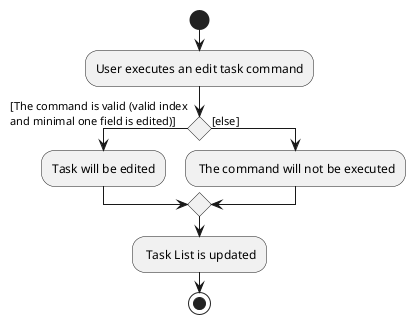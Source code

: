 @startuml
start
:User executes an edit task command;

'Since the beta syntax does not support placing the condition outside the
'diamond we place it as the true branch instead.

if () then ([The command is valid (valid index
and minimal one field is edited)])
    :Task will be edited;
else ([else])
    : The command will not be executed;
endif
    : Task List is updated;
stop
@enduml
